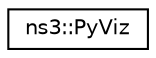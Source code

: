 digraph "Graphical Class Hierarchy"
{
 // LATEX_PDF_SIZE
  edge [fontname="Helvetica",fontsize="10",labelfontname="Helvetica",labelfontsize="10"];
  node [fontname="Helvetica",fontsize="10",shape=record];
  rankdir="LR";
  Node0 [label="ns3::PyViz",height=0.2,width=0.4,color="black", fillcolor="white", style="filled",URL="$classns3_1_1_py_viz.html",tooltip="helper class to be used by the visualizer"];
}
